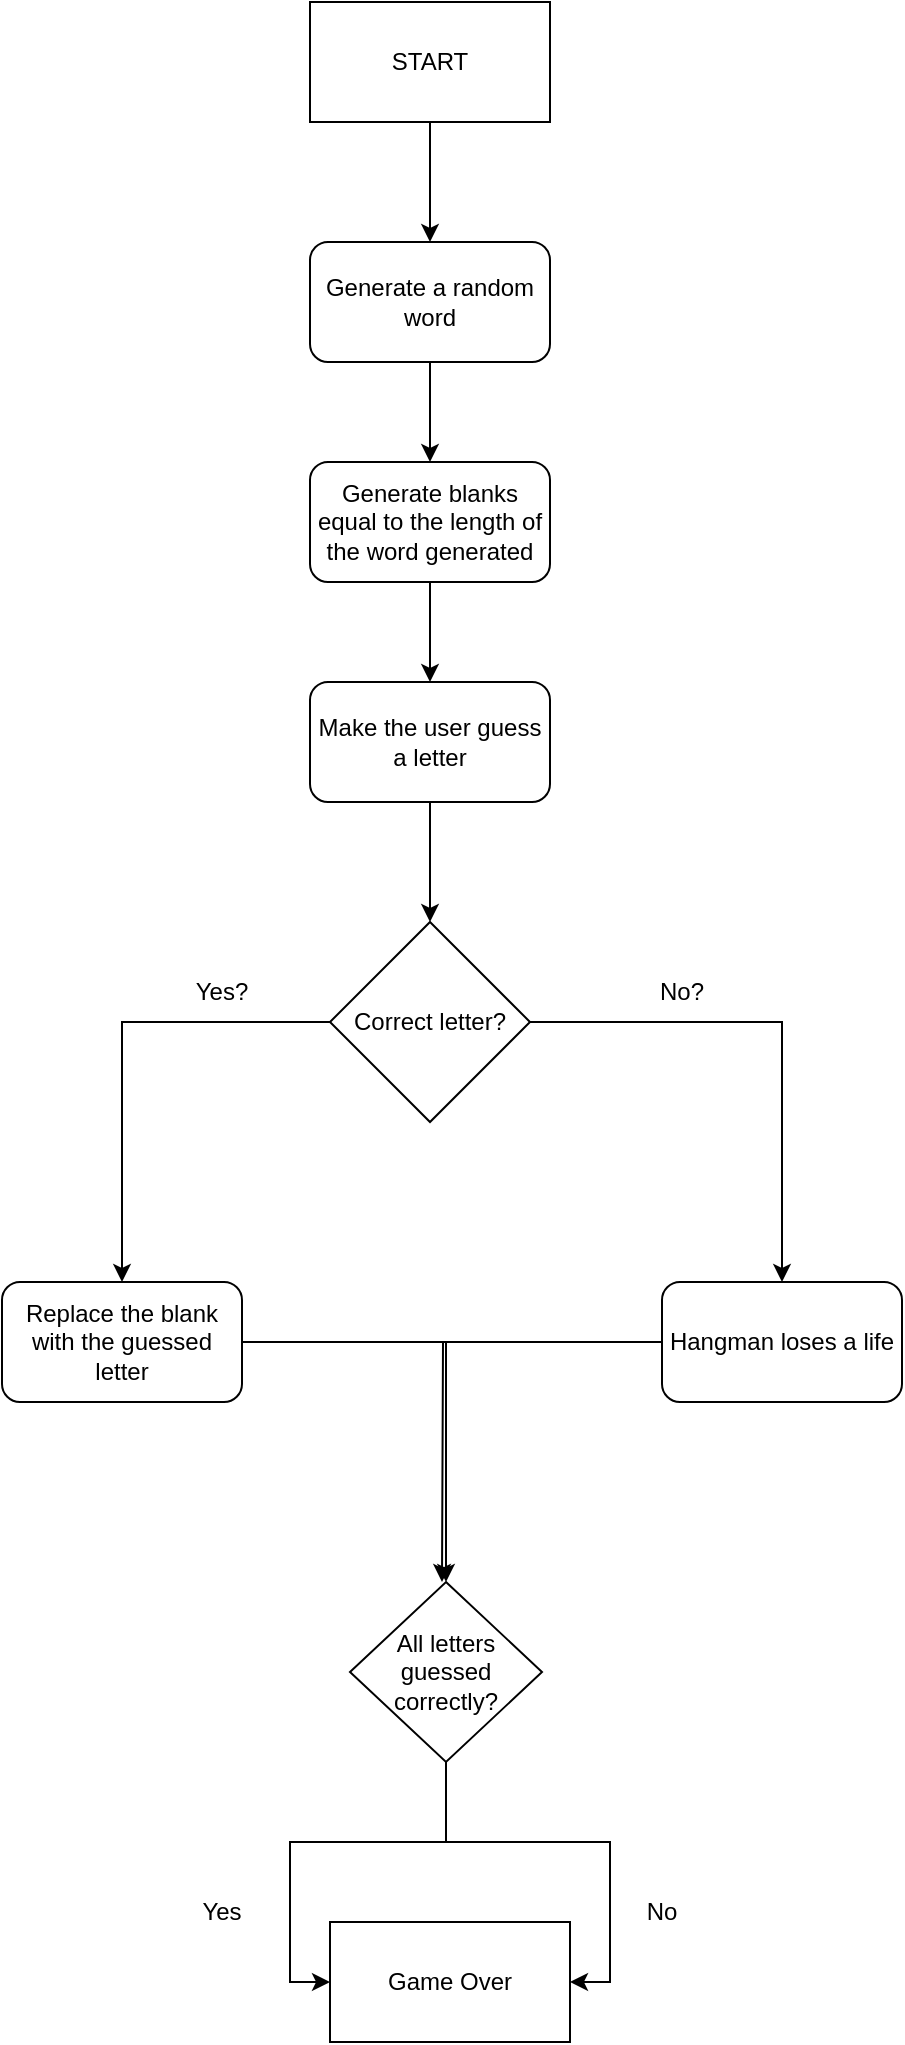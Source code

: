 <mxfile version="25.0.3">
  <diagram id="C5RBs43oDa-KdzZeNtuy" name="Page-1">
    <mxGraphModel dx="786" dy="465" grid="1" gridSize="10" guides="1" tooltips="1" connect="1" arrows="1" fold="1" page="1" pageScale="1" pageWidth="827" pageHeight="1169" math="0" shadow="0">
      <root>
        <mxCell id="WIyWlLk6GJQsqaUBKTNV-0" />
        <mxCell id="WIyWlLk6GJQsqaUBKTNV-1" parent="WIyWlLk6GJQsqaUBKTNV-0" />
        <mxCell id="XH4gTBcrjWjqF6Y7GSpi-3" style="edgeStyle=orthogonalEdgeStyle;rounded=0;orthogonalLoop=1;jettySize=auto;html=1;entryX=0.5;entryY=0;entryDx=0;entryDy=0;" edge="1" parent="WIyWlLk6GJQsqaUBKTNV-1" source="XH4gTBcrjWjqF6Y7GSpi-0" target="XH4gTBcrjWjqF6Y7GSpi-1">
          <mxGeometry relative="1" as="geometry" />
        </mxCell>
        <mxCell id="XH4gTBcrjWjqF6Y7GSpi-0" value="START" style="rounded=0;whiteSpace=wrap;html=1;" vertex="1" parent="WIyWlLk6GJQsqaUBKTNV-1">
          <mxGeometry x="354" y="50" width="120" height="60" as="geometry" />
        </mxCell>
        <mxCell id="XH4gTBcrjWjqF6Y7GSpi-4" style="edgeStyle=orthogonalEdgeStyle;rounded=0;orthogonalLoop=1;jettySize=auto;html=1;entryX=0.5;entryY=0;entryDx=0;entryDy=0;" edge="1" parent="WIyWlLk6GJQsqaUBKTNV-1" source="XH4gTBcrjWjqF6Y7GSpi-1" target="XH4gTBcrjWjqF6Y7GSpi-2">
          <mxGeometry relative="1" as="geometry" />
        </mxCell>
        <mxCell id="XH4gTBcrjWjqF6Y7GSpi-1" value="Generate a random word" style="rounded=1;whiteSpace=wrap;html=1;" vertex="1" parent="WIyWlLk6GJQsqaUBKTNV-1">
          <mxGeometry x="354" y="170" width="120" height="60" as="geometry" />
        </mxCell>
        <mxCell id="XH4gTBcrjWjqF6Y7GSpi-8" style="edgeStyle=orthogonalEdgeStyle;rounded=0;orthogonalLoop=1;jettySize=auto;html=1;entryX=0.5;entryY=0;entryDx=0;entryDy=0;" edge="1" parent="WIyWlLk6GJQsqaUBKTNV-1" source="XH4gTBcrjWjqF6Y7GSpi-2" target="XH4gTBcrjWjqF6Y7GSpi-5">
          <mxGeometry relative="1" as="geometry" />
        </mxCell>
        <mxCell id="XH4gTBcrjWjqF6Y7GSpi-2" value="Generate blanks equal to the length of the word generated" style="rounded=1;whiteSpace=wrap;html=1;" vertex="1" parent="WIyWlLk6GJQsqaUBKTNV-1">
          <mxGeometry x="354" y="280" width="120" height="60" as="geometry" />
        </mxCell>
        <mxCell id="XH4gTBcrjWjqF6Y7GSpi-9" style="edgeStyle=orthogonalEdgeStyle;rounded=0;orthogonalLoop=1;jettySize=auto;html=1;entryX=0.5;entryY=0;entryDx=0;entryDy=0;" edge="1" parent="WIyWlLk6GJQsqaUBKTNV-1" source="XH4gTBcrjWjqF6Y7GSpi-5" target="XH4gTBcrjWjqF6Y7GSpi-6">
          <mxGeometry relative="1" as="geometry" />
        </mxCell>
        <mxCell id="XH4gTBcrjWjqF6Y7GSpi-5" value="Make the user guess a letter" style="rounded=1;whiteSpace=wrap;html=1;" vertex="1" parent="WIyWlLk6GJQsqaUBKTNV-1">
          <mxGeometry x="354" y="390" width="120" height="60" as="geometry" />
        </mxCell>
        <mxCell id="XH4gTBcrjWjqF6Y7GSpi-13" style="edgeStyle=orthogonalEdgeStyle;rounded=0;orthogonalLoop=1;jettySize=auto;html=1;entryX=0.5;entryY=0;entryDx=0;entryDy=0;" edge="1" parent="WIyWlLk6GJQsqaUBKTNV-1" source="XH4gTBcrjWjqF6Y7GSpi-6" target="XH4gTBcrjWjqF6Y7GSpi-11">
          <mxGeometry relative="1" as="geometry" />
        </mxCell>
        <mxCell id="XH4gTBcrjWjqF6Y7GSpi-14" style="edgeStyle=orthogonalEdgeStyle;rounded=0;orthogonalLoop=1;jettySize=auto;html=1;entryX=0.5;entryY=0;entryDx=0;entryDy=0;" edge="1" parent="WIyWlLk6GJQsqaUBKTNV-1" source="XH4gTBcrjWjqF6Y7GSpi-6" target="XH4gTBcrjWjqF6Y7GSpi-12">
          <mxGeometry relative="1" as="geometry" />
        </mxCell>
        <mxCell id="XH4gTBcrjWjqF6Y7GSpi-6" value="Correct letter?" style="rhombus;whiteSpace=wrap;html=1;" vertex="1" parent="WIyWlLk6GJQsqaUBKTNV-1">
          <mxGeometry x="364" y="510" width="100" height="100" as="geometry" />
        </mxCell>
        <mxCell id="XH4gTBcrjWjqF6Y7GSpi-18" style="edgeStyle=orthogonalEdgeStyle;rounded=0;orthogonalLoop=1;jettySize=auto;html=1;entryX=0.5;entryY=0;entryDx=0;entryDy=0;" edge="1" parent="WIyWlLk6GJQsqaUBKTNV-1" source="XH4gTBcrjWjqF6Y7GSpi-11" target="XH4gTBcrjWjqF6Y7GSpi-17">
          <mxGeometry relative="1" as="geometry" />
        </mxCell>
        <mxCell id="XH4gTBcrjWjqF6Y7GSpi-11" value="Replace the blank with the guessed letter" style="rounded=1;whiteSpace=wrap;html=1;" vertex="1" parent="WIyWlLk6GJQsqaUBKTNV-1">
          <mxGeometry x="200" y="690" width="120" height="60" as="geometry" />
        </mxCell>
        <mxCell id="XH4gTBcrjWjqF6Y7GSpi-19" style="edgeStyle=orthogonalEdgeStyle;rounded=0;orthogonalLoop=1;jettySize=auto;html=1;" edge="1" parent="WIyWlLk6GJQsqaUBKTNV-1" source="XH4gTBcrjWjqF6Y7GSpi-12">
          <mxGeometry relative="1" as="geometry">
            <mxPoint x="420" y="840" as="targetPoint" />
          </mxGeometry>
        </mxCell>
        <mxCell id="XH4gTBcrjWjqF6Y7GSpi-12" value="Hangman loses a life" style="rounded=1;whiteSpace=wrap;html=1;" vertex="1" parent="WIyWlLk6GJQsqaUBKTNV-1">
          <mxGeometry x="530" y="690" width="120" height="60" as="geometry" />
        </mxCell>
        <mxCell id="XH4gTBcrjWjqF6Y7GSpi-15" value="Yes?" style="text;html=1;align=center;verticalAlign=middle;whiteSpace=wrap;rounded=0;" vertex="1" parent="WIyWlLk6GJQsqaUBKTNV-1">
          <mxGeometry x="280" y="530" width="60" height="30" as="geometry" />
        </mxCell>
        <mxCell id="XH4gTBcrjWjqF6Y7GSpi-16" value="No?" style="text;html=1;align=center;verticalAlign=middle;whiteSpace=wrap;rounded=0;" vertex="1" parent="WIyWlLk6GJQsqaUBKTNV-1">
          <mxGeometry x="510" y="530" width="60" height="30" as="geometry" />
        </mxCell>
        <mxCell id="XH4gTBcrjWjqF6Y7GSpi-22" style="edgeStyle=orthogonalEdgeStyle;rounded=0;orthogonalLoop=1;jettySize=auto;html=1;entryX=0;entryY=0.5;entryDx=0;entryDy=0;" edge="1" parent="WIyWlLk6GJQsqaUBKTNV-1" source="XH4gTBcrjWjqF6Y7GSpi-17" target="XH4gTBcrjWjqF6Y7GSpi-21">
          <mxGeometry relative="1" as="geometry" />
        </mxCell>
        <mxCell id="XH4gTBcrjWjqF6Y7GSpi-23" style="edgeStyle=orthogonalEdgeStyle;rounded=0;orthogonalLoop=1;jettySize=auto;html=1;entryX=1;entryY=0.5;entryDx=0;entryDy=0;" edge="1" parent="WIyWlLk6GJQsqaUBKTNV-1" source="XH4gTBcrjWjqF6Y7GSpi-17" target="XH4gTBcrjWjqF6Y7GSpi-21">
          <mxGeometry relative="1" as="geometry" />
        </mxCell>
        <mxCell id="XH4gTBcrjWjqF6Y7GSpi-17" value="All letters guessed correctly?" style="rhombus;whiteSpace=wrap;html=1;" vertex="1" parent="WIyWlLk6GJQsqaUBKTNV-1">
          <mxGeometry x="374" y="840" width="96" height="90" as="geometry" />
        </mxCell>
        <mxCell id="XH4gTBcrjWjqF6Y7GSpi-21" value="Game Over" style="rounded=0;whiteSpace=wrap;html=1;" vertex="1" parent="WIyWlLk6GJQsqaUBKTNV-1">
          <mxGeometry x="364" y="1010" width="120" height="60" as="geometry" />
        </mxCell>
        <mxCell id="XH4gTBcrjWjqF6Y7GSpi-24" value="Yes" style="text;html=1;align=center;verticalAlign=middle;whiteSpace=wrap;rounded=0;" vertex="1" parent="WIyWlLk6GJQsqaUBKTNV-1">
          <mxGeometry x="280" y="990" width="60" height="30" as="geometry" />
        </mxCell>
        <mxCell id="XH4gTBcrjWjqF6Y7GSpi-25" value="No" style="text;html=1;align=center;verticalAlign=middle;whiteSpace=wrap;rounded=0;" vertex="1" parent="WIyWlLk6GJQsqaUBKTNV-1">
          <mxGeometry x="500" y="990" width="60" height="30" as="geometry" />
        </mxCell>
      </root>
    </mxGraphModel>
  </diagram>
</mxfile>
